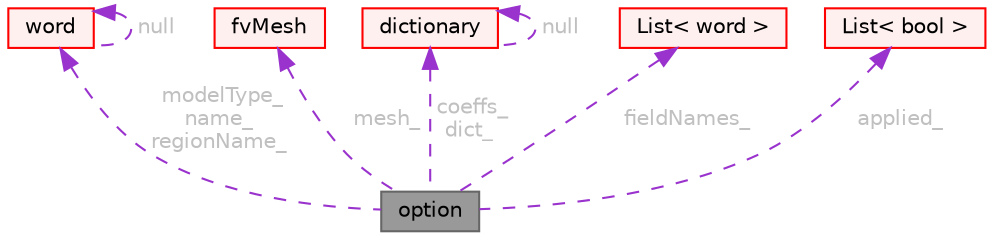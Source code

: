 digraph "option"
{
 // LATEX_PDF_SIZE
  bgcolor="transparent";
  edge [fontname=Helvetica,fontsize=10,labelfontname=Helvetica,labelfontsize=10];
  node [fontname=Helvetica,fontsize=10,shape=box,height=0.2,width=0.4];
  Node1 [id="Node000001",label="option",height=0.2,width=0.4,color="gray40", fillcolor="grey60", style="filled", fontcolor="black",tooltip="Base abstract class for handling finite area options (i.e. faOption)."];
  Node2 -> Node1 [id="edge1_Node000001_Node000002",dir="back",color="darkorchid3",style="dashed",tooltip=" ",label=" modelType_\nname_\nregionName_",fontcolor="grey" ];
  Node2 [id="Node000002",label="word",height=0.2,width=0.4,color="red", fillcolor="#FFF0F0", style="filled",URL="$classFoam_1_1word.html",tooltip="A class for handling words, derived from Foam::string."];
  Node2 -> Node2 [id="edge2_Node000002_Node000002",dir="back",color="darkorchid3",style="dashed",tooltip=" ",label=" null",fontcolor="grey" ];
  Node5 -> Node1 [id="edge3_Node000001_Node000005",dir="back",color="darkorchid3",style="dashed",tooltip=" ",label=" mesh_",fontcolor="grey" ];
  Node5 [id="Node000005",label="fvMesh",height=0.2,width=0.4,color="red", fillcolor="#FFF0F0", style="filled",URL="$classFoam_1_1fvMesh.html",tooltip="Mesh data needed to do the Finite Volume discretisation."];
  Node22 -> Node1 [id="edge4_Node000001_Node000022",dir="back",color="darkorchid3",style="dashed",tooltip=" ",label=" coeffs_\ndict_",fontcolor="grey" ];
  Node22 [id="Node000022",label="dictionary",height=0.2,width=0.4,color="red", fillcolor="#FFF0F0", style="filled",URL="$classFoam_1_1dictionary.html",tooltip="A list of keyword definitions, which are a keyword followed by a number of values (eg,..."];
  Node22 -> Node22 [id="edge5_Node000022_Node000022",dir="back",color="darkorchid3",style="dashed",tooltip=" ",label=" null",fontcolor="grey" ];
  Node54 -> Node1 [id="edge6_Node000001_Node000054",dir="back",color="darkorchid3",style="dashed",tooltip=" ",label=" fieldNames_",fontcolor="grey" ];
  Node54 [id="Node000054",label="List\< word \>",height=0.2,width=0.4,color="red", fillcolor="#FFF0F0", style="filled",URL="$classFoam_1_1List.html",tooltip=" "];
  Node56 -> Node1 [id="edge7_Node000001_Node000056",dir="back",color="darkorchid3",style="dashed",tooltip=" ",label=" applied_",fontcolor="grey" ];
  Node56 [id="Node000056",label="List\< bool \>",height=0.2,width=0.4,color="red", fillcolor="#FFF0F0", style="filled",URL="$classFoam_1_1List.html",tooltip=" "];
}
